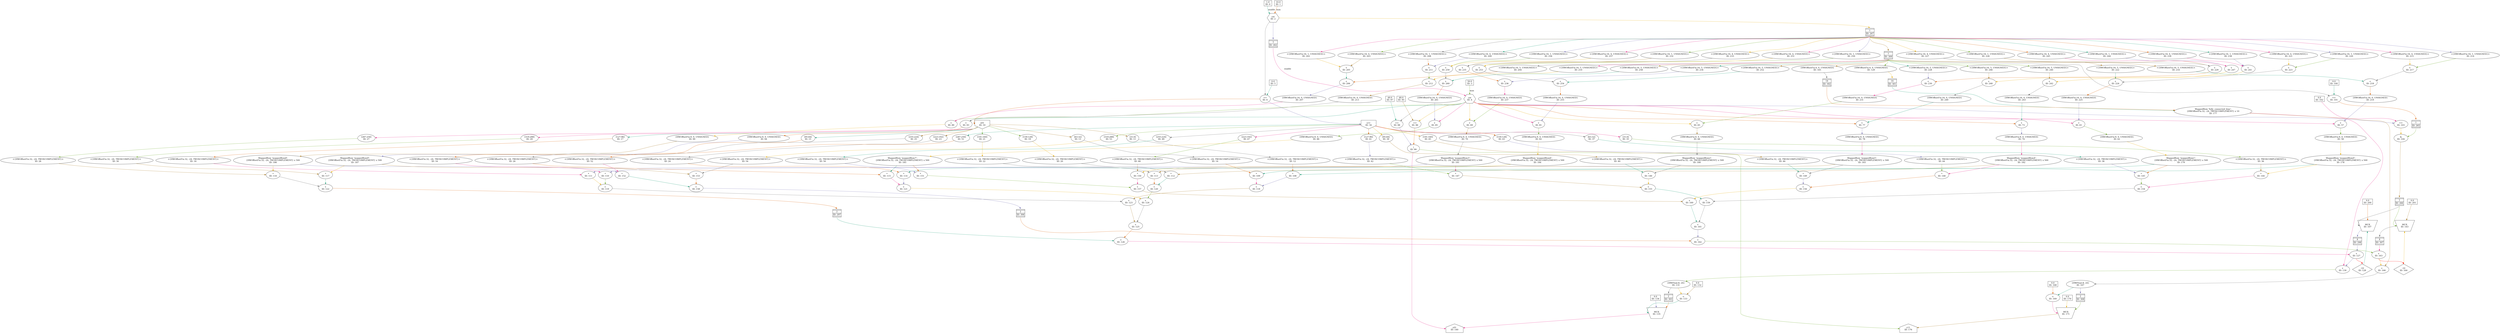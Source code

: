 digraph fully_connected11_coalesced{
	NodeConstantDouble0 [shape=box, label="1.0\nID: 0"];
	NodeConstantDouble1 [shape=box, label="10.0\nID: 1"];
	NodeCounterV12 [shape=hexagon, label="cnt\nID: 2"];
	NodeFIFO262 [shape=plaintext, label=<<TABLE BORDER="0" CELLSPACING="0" CELLBORDER="1"> <TR><TD></TD></TR><TR><TD>3</TD></TR><TR><TD>ID: 262</TD></TR> <TR><TD></TD></TR> </TABLE>>];
	NodeConstantDouble3 [shape=box, label="50.0\nID: 3"];
	NodeCounterV14 [shape=hexagon, label="cnt\nID: 4"];
	NodeConstantDouble95 [shape=box, label="48.0\nID: 95"];
	NodeEq96 [label="==\nID: 96"];
	NodeConstantDouble97 [shape=box, label="49.0\nID: 97"];
	NodeEq98 [label="==\nID: 98"];
	NodeOr99 [label="|\nID: 99"];
	NodeFIFO267 [shape=plaintext, label=<<TABLE BORDER="0" CELLSPACING="0" CELLBORDER="1"> <TR><TD></TD></TR><TR><TD>1</TD></TR><TR><TD>ID: 267</TD></TR> <TR><TD></TD></TR> </TABLE>>];
	NodeFIFO309 [shape=plaintext, label=<<TABLE BORDER="0" CELLSPACING="0" CELLBORDER="1"> <TR><TD></TD></TR><TR><TD>1</TD></TR><TR><TD>ID: 309</TD></TR> <TR><TD></TD></TR> </TABLE>>];
	NodeConstantDouble100 [shape=box, label="0.0\nID: 100"];
	NodeEq101 [label="==\nID: 101"];
	NodeFIFO265 [shape=plaintext, label=<<TABLE BORDER="0" CELLSPACING="0" CELLBORDER="1"> <TR><TD></TD></TR><TR><TD>1</TD></TR><TR><TD>ID: 265</TD></TR> <TR><TD></TD></TR> </TABLE>>];
	NodeConstantDouble102 [shape=box, label="0.0\nID: 102"];
	NodeEq103 [label="==\nID: 103"];
	NodeAnd104 [label="&\nID: 104"];
	NodeFIFO266 [shape=plaintext, label=<<TABLE BORDER="0" CELLSPACING="0" CELLBORDER="1"> <TR><TD></TD></TR><TR><TD>3</TD></TR><TR><TD>ID: 266</TD></TR> <TR><TD></TD></TR> </TABLE>>];
	NodeStreamOffset128 [shape=diamond, label="-10\nID: 128"];
	NodeConstantRawBits200 [shape=box, label="0.0\nID: 200"];
	NodeMux107 [shape=invtrapezium, label="MUX\nID: 107", height=0.5];
	NodeFIFO298 [shape=plaintext, label=<<TABLE BORDER="0" CELLSPACING="0" CELLBORDER="1"> <TR><TD></TD></TR><TR><TD>8</TD></TR><TR><TD>ID: 298</TD></TR> <TR><TD></TD></TR> </TABLE>>];
	NodeReinterpret202 [label="<{HWOffsetFix:16, 1, UNSIGNED}>\nID: 202"];
	NodeReinterpret203 [label="<{HWOffsetFix:16, 4, UNSIGNED}>\nID: 203"];
	NodeAdd205 [label="+\nID: 205"];
	NodeReinterpret204 [label="<{HWOffsetFix:16, 5, UNSIGNED}>\nID: 204"];
	NodeAdd206 [label="+\nID: 206"];
	NodeCast207 [label="{HWOffsetFix:16, 0, UNSIGNED}\nID: 207"];
	NodeAdd89 [label="+\nID: 89"];
	NodeCast90 [label="{HWOffsetFix:9, 0, UNSIGNED}\nID: 90"];
	NodeMappedRom186 [label="MappedRom 'mappedRom8':\n{HWOffsetFix:32, -24, TWOSCOMPLEMENT} x 500\nID: 186"];
	NodeConstantDouble5 [shape=box, label="0.0\nID: 5"];
	NodeEq6 [label="==\nID: 6"];
	NodeInput10 [shape=invhouse, label="x01\nID: 10"];
	NodeSlice27 [label="[287:256]\nID: 27"];
	NodeReinterpret28 [label="<{HWOffsetFix:32, -24, TWOSCOMPLEMENT}>\nID: 28"];
	NodeMul116 [label="*\nID: 116"];
	NodeReinterpret208 [label="<{HWOffsetFix:16, 1, UNSIGNED}>\nID: 208"];
	NodeReinterpret209 [label="<{HWOffsetFix:16, 4, UNSIGNED}>\nID: 209"];
	NodeAdd211 [label="+\nID: 211"];
	NodeReinterpret210 [label="<{HWOffsetFix:16, 5, UNSIGNED}>\nID: 210"];
	NodeAdd212 [label="+\nID: 212"];
	NodeCast213 [label="{HWOffsetFix:16, 0, UNSIGNED}\nID: 213"];
	NodeAdd93 [label="+\nID: 93"];
	NodeCast94 [label="{HWOffsetFix:9, 0, UNSIGNED}\nID: 94"];
	NodeMappedRom187 [label="MappedRom 'mappedRom9':\n{HWOffsetFix:32, -24, TWOSCOMPLEMENT} x 500\nID: 187"];
	NodeSlice29 [label="[319:288]\nID: 29"];
	NodeReinterpret30 [label="<{HWOffsetFix:32, -24, TWOSCOMPLEMENT}>\nID: 30"];
	NodeMul117 [label="*\nID: 117"];
	NodeAdd122 [label="+\nID: 122"];
	NodeFIFO297 [shape=plaintext, label=<<TABLE BORDER="0" CELLSPACING="0" CELLBORDER="1"> <TR><TD></TD></TR><TR><TD>2</TD></TR><TR><TD>ID: 297</TD></TR> <TR><TD></TD></TR> </TABLE>>];
	NodeReinterpret214 [label="<{HWOffsetFix:16, 1, UNSIGNED}>\nID: 214"];
	NodeReinterpret215 [label="<{HWOffsetFix:16, 4, UNSIGNED}>\nID: 215"];
	NodeAdd217 [label="+\nID: 217"];
	NodeReinterpret216 [label="<{HWOffsetFix:16, 5, UNSIGNED}>\nID: 216"];
	NodeAdd218 [label="+\nID: 218"];
	NodeCast219 [label="{HWOffsetFix:16, 0, UNSIGNED}\nID: 219"];
	NodeAdd57 [label="+\nID: 57"];
	NodeCast58 [label="{HWOffsetFix:9, 0, UNSIGNED}\nID: 58"];
	NodeMappedRom178 [label="MappedRom 'mappedRom0':\n{HWOffsetFix:32, -24, TWOSCOMPLEMENT} x 500\nID: 178"];
	NodeSlice11 [label="[31:0]\nID: 11"];
	NodeReinterpret12 [label="<{HWOffsetFix:32, -24, TWOSCOMPLEMENT}>\nID: 12"];
	NodeMul108 [label="*\nID: 108"];
	NodeReinterpret220 [label="<{HWOffsetFix:16, 1, UNSIGNED}>\nID: 220"];
	NodeReinterpret221 [label="<{HWOffsetFix:16, 4, UNSIGNED}>\nID: 221"];
	NodeAdd223 [label="+\nID: 223"];
	NodeReinterpret222 [label="<{HWOffsetFix:16, 5, UNSIGNED}>\nID: 222"];
	NodeAdd224 [label="+\nID: 224"];
	NodeCast225 [label="{HWOffsetFix:16, 0, UNSIGNED}\nID: 225"];
	NodeAdd61 [label="+\nID: 61"];
	NodeCast62 [label="{HWOffsetFix:9, 0, UNSIGNED}\nID: 62"];
	NodeMappedRom179 [label="MappedRom 'mappedRom1':\n{HWOffsetFix:32, -24, TWOSCOMPLEMENT} x 500\nID: 179"];
	NodeSlice13 [label="[63:32]\nID: 13"];
	NodeReinterpret14 [label="<{HWOffsetFix:32, -24, TWOSCOMPLEMENT}>\nID: 14"];
	NodeMul109 [label="*\nID: 109"];
	NodeAdd118 [label="+\nID: 118"];
	NodeReinterpret226 [label="<{HWOffsetFix:16, 1, UNSIGNED}>\nID: 226"];
	NodeReinterpret227 [label="<{HWOffsetFix:16, 4, UNSIGNED}>\nID: 227"];
	NodeAdd229 [label="+\nID: 229"];
	NodeReinterpret228 [label="<{HWOffsetFix:16, 5, UNSIGNED}>\nID: 228"];
	NodeAdd230 [label="+\nID: 230"];
	NodeCast231 [label="{HWOffsetFix:16, 0, UNSIGNED}\nID: 231"];
	NodeAdd65 [label="+\nID: 65"];
	NodeCast66 [label="{HWOffsetFix:9, 0, UNSIGNED}\nID: 66"];
	NodeMappedRom180 [label="MappedRom 'mappedRom2':\n{HWOffsetFix:32, -24, TWOSCOMPLEMENT} x 500\nID: 180"];
	NodeSlice15 [label="[95:64]\nID: 15"];
	NodeReinterpret16 [label="<{HWOffsetFix:32, -24, TWOSCOMPLEMENT}>\nID: 16"];
	NodeMul110 [label="*\nID: 110"];
	NodeReinterpret232 [label="<{HWOffsetFix:16, 1, UNSIGNED}>\nID: 232"];
	NodeReinterpret233 [label="<{HWOffsetFix:16, 4, UNSIGNED}>\nID: 233"];
	NodeAdd235 [label="+\nID: 235"];
	NodeReinterpret234 [label="<{HWOffsetFix:16, 5, UNSIGNED}>\nID: 234"];
	NodeAdd236 [label="+\nID: 236"];
	NodeCast237 [label="{HWOffsetFix:16, 0, UNSIGNED}\nID: 237"];
	NodeAdd69 [label="+\nID: 69"];
	NodeCast70 [label="{HWOffsetFix:9, 0, UNSIGNED}\nID: 70"];
	NodeMappedRom181 [label="MappedRom 'mappedRom3':\n{HWOffsetFix:32, -24, TWOSCOMPLEMENT} x 500\nID: 181"];
	NodeSlice17 [label="[127:96]\nID: 17"];
	NodeReinterpret18 [label="<{HWOffsetFix:32, -24, TWOSCOMPLEMENT}>\nID: 18"];
	NodeMul111 [label="*\nID: 111"];
	NodeAdd119 [label="+\nID: 119"];
	NodeAdd123 [label="+\nID: 123"];
	NodeReinterpret238 [label="<{HWOffsetFix:16, 1, UNSIGNED}>\nID: 238"];
	NodeReinterpret239 [label="<{HWOffsetFix:16, 4, UNSIGNED}>\nID: 239"];
	NodeAdd241 [label="+\nID: 241"];
	NodeReinterpret240 [label="<{HWOffsetFix:16, 5, UNSIGNED}>\nID: 240"];
	NodeAdd242 [label="+\nID: 242"];
	NodeCast243 [label="{HWOffsetFix:16, 0, UNSIGNED}\nID: 243"];
	NodeAdd73 [label="+\nID: 73"];
	NodeCast74 [label="{HWOffsetFix:9, 0, UNSIGNED}\nID: 74"];
	NodeMappedRom182 [label="MappedRom 'mappedRom4':\n{HWOffsetFix:32, -24, TWOSCOMPLEMENT} x 500\nID: 182"];
	NodeSlice19 [label="[159:128]\nID: 19"];
	NodeReinterpret20 [label="<{HWOffsetFix:32, -24, TWOSCOMPLEMENT}>\nID: 20"];
	NodeMul112 [label="*\nID: 112"];
	NodeReinterpret244 [label="<{HWOffsetFix:16, 1, UNSIGNED}>\nID: 244"];
	NodeReinterpret245 [label="<{HWOffsetFix:16, 4, UNSIGNED}>\nID: 245"];
	NodeAdd247 [label="+\nID: 247"];
	NodeReinterpret246 [label="<{HWOffsetFix:16, 5, UNSIGNED}>\nID: 246"];
	NodeAdd248 [label="+\nID: 248"];
	NodeCast249 [label="{HWOffsetFix:16, 0, UNSIGNED}\nID: 249"];
	NodeAdd77 [label="+\nID: 77"];
	NodeCast78 [label="{HWOffsetFix:9, 0, UNSIGNED}\nID: 78"];
	NodeMappedRom183 [label="MappedRom 'mappedRom5':\n{HWOffsetFix:32, -24, TWOSCOMPLEMENT} x 500\nID: 183"];
	NodeSlice21 [label="[191:160]\nID: 21"];
	NodeReinterpret22 [label="<{HWOffsetFix:32, -24, TWOSCOMPLEMENT}>\nID: 22"];
	NodeMul113 [label="*\nID: 113"];
	NodeAdd120 [label="+\nID: 120"];
	NodeReinterpret250 [label="<{HWOffsetFix:16, 1, UNSIGNED}>\nID: 250"];
	NodeReinterpret251 [label="<{HWOffsetFix:16, 4, UNSIGNED}>\nID: 251"];
	NodeAdd253 [label="+\nID: 253"];
	NodeReinterpret252 [label="<{HWOffsetFix:16, 5, UNSIGNED}>\nID: 252"];
	NodeAdd254 [label="+\nID: 254"];
	NodeCast255 [label="{HWOffsetFix:16, 0, UNSIGNED}\nID: 255"];
	NodeAdd81 [label="+\nID: 81"];
	NodeCast82 [label="{HWOffsetFix:9, 0, UNSIGNED}\nID: 82"];
	NodeMappedRom184 [label="MappedRom 'mappedRom6':\n{HWOffsetFix:32, -24, TWOSCOMPLEMENT} x 500\nID: 184"];
	NodeSlice23 [label="[223:192]\nID: 23"];
	NodeReinterpret24 [label="<{HWOffsetFix:32, -24, TWOSCOMPLEMENT}>\nID: 24"];
	NodeMul114 [label="*\nID: 114"];
	NodeReinterpret256 [label="<{HWOffsetFix:16, 1, UNSIGNED}>\nID: 256"];
	NodeReinterpret257 [label="<{HWOffsetFix:16, 4, UNSIGNED}>\nID: 257"];
	NodeAdd259 [label="+\nID: 259"];
	NodeReinterpret258 [label="<{HWOffsetFix:16, 5, UNSIGNED}>\nID: 258"];
	NodeAdd260 [label="+\nID: 260"];
	NodeCast261 [label="{HWOffsetFix:16, 0, UNSIGNED}\nID: 261"];
	NodeAdd85 [label="+\nID: 85"];
	NodeCast86 [label="{HWOffsetFix:9, 0, UNSIGNED}\nID: 86"];
	NodeMappedRom185 [label="MappedRom 'mappedRom7':\n{HWOffsetFix:32, -24, TWOSCOMPLEMENT} x 500\nID: 185"];
	NodeSlice25 [label="[255:224]\nID: 25"];
	NodeReinterpret26 [label="<{HWOffsetFix:32, -24, TWOSCOMPLEMENT}>\nID: 26"];
	NodeMul115 [label="*\nID: 115"];
	NodeAdd121 [label="+\nID: 121"];
	NodeAdd124 [label="+\nID: 124"];
	NodeAdd125 [label="+\nID: 125"];
	NodeAdd126 [label="+\nID: 126"];
	NodeAdd127 [label="+\nID: 127"];
	NodeCast129 [label="{HWOffsetFix:4, 0, UNSIGNED}\nID: 129"];
	NodeFIFO301 [shape=plaintext, label=<<TABLE BORDER="0" CELLSPACING="0" CELLBORDER="1"> <TR><TD></TD></TR><TR><TD>14</TD></TR><TR><TD>ID: 301</TD></TR> <TR><TD></TD></TR> </TABLE>>];
	NodeCast165 [label="{HWOffsetFix:4, 0, UNSIGNED}\nID: 165"];
	NodeFIFO302 [shape=plaintext, label=<<TABLE BORDER="0" CELLSPACING="0" CELLBORDER="1"> <TR><TD></TD></TR><TR><TD>14</TD></TR><TR><TD>ID: 302</TD></TR> <TR><TD></TD></TR> </TABLE>>];
	NodeMappedRom177 [label="MappedRom 'fully_connected_bias':\n{HWOffsetFix:32, -24, TWOSCOMPLEMENT} x 10\nID: 177"];
	NodeAdd130 [label="+\nID: 130"];
	NodeCast131 [label="{HWFloat:8, 24}\nID: 131"];
	NodeConstantDouble132 [shape=box, label="0.0\nID: 132"];
	NodeLt133 [label="<\nID: 133"];
	NodeFIFO303 [shape=plaintext, label=<<TABLE BORDER="0" CELLSPACING="0" CELLBORDER="1"> <TR><TD></TD></TR><TR><TD>2</TD></TR><TR><TD>ID: 303</TD></TR> <TR><TD></TD></TR> </TABLE>>];
	NodeConstantDouble134 [shape=box, label="0.0\nID: 134"];
	NodeMux135 [shape=invtrapezium, label="MUX\nID: 135", height=0.5];
	NodeOutput140 [shape=house, label="y01\nID: 140"];
	NodeStreamOffset164 [shape=diamond, label="-10\nID: 164"];
	NodeConstantRawBits201 [shape=box, label="0.0\nID: 201"];
	NodeMux143 [shape=invtrapezium, label="MUX\nID: 143", height=0.5];
	NodeFIFO307 [shape=plaintext, label=<<TABLE BORDER="0" CELLSPACING="0" CELLBORDER="1"> <TR><TD></TD></TR><TR><TD>8</TD></TR><TR><TD>ID: 307</TD></TR> <TR><TD></TD></TR> </TABLE>>];
	NodeInput34 [shape=invhouse, label="x11\nID: 34"];
	NodeSlice51 [label="[287:256]\nID: 51"];
	NodeReinterpret52 [label="<{HWOffsetFix:32, -24, TWOSCOMPLEMENT}>\nID: 52"];
	NodeMul152 [label="*\nID: 152"];
	NodeSlice53 [label="[319:288]\nID: 53"];
	NodeReinterpret54 [label="<{HWOffsetFix:32, -24, TWOSCOMPLEMENT}>\nID: 54"];
	NodeMul153 [label="*\nID: 153"];
	NodeAdd158 [label="+\nID: 158"];
	NodeFIFO306 [shape=plaintext, label=<<TABLE BORDER="0" CELLSPACING="0" CELLBORDER="1"> <TR><TD></TD></TR><TR><TD>2</TD></TR><TR><TD>ID: 306</TD></TR> <TR><TD></TD></TR> </TABLE>>];
	NodeSlice35 [label="[31:0]\nID: 35"];
	NodeReinterpret36 [label="<{HWOffsetFix:32, -24, TWOSCOMPLEMENT}>\nID: 36"];
	NodeMul144 [label="*\nID: 144"];
	NodeSlice37 [label="[63:32]\nID: 37"];
	NodeReinterpret38 [label="<{HWOffsetFix:32, -24, TWOSCOMPLEMENT}>\nID: 38"];
	NodeMul145 [label="*\nID: 145"];
	NodeAdd154 [label="+\nID: 154"];
	NodeSlice39 [label="[95:64]\nID: 39"];
	NodeReinterpret40 [label="<{HWOffsetFix:32, -24, TWOSCOMPLEMENT}>\nID: 40"];
	NodeMul146 [label="*\nID: 146"];
	NodeSlice41 [label="[127:96]\nID: 41"];
	NodeReinterpret42 [label="<{HWOffsetFix:32, -24, TWOSCOMPLEMENT}>\nID: 42"];
	NodeMul147 [label="*\nID: 147"];
	NodeAdd155 [label="+\nID: 155"];
	NodeAdd159 [label="+\nID: 159"];
	NodeSlice43 [label="[159:128]\nID: 43"];
	NodeReinterpret44 [label="<{HWOffsetFix:32, -24, TWOSCOMPLEMENT}>\nID: 44"];
	NodeMul148 [label="*\nID: 148"];
	NodeSlice45 [label="[191:160]\nID: 45"];
	NodeReinterpret46 [label="<{HWOffsetFix:32, -24, TWOSCOMPLEMENT}>\nID: 46"];
	NodeMul149 [label="*\nID: 149"];
	NodeAdd156 [label="+\nID: 156"];
	NodeSlice47 [label="[223:192]\nID: 47"];
	NodeReinterpret48 [label="<{HWOffsetFix:32, -24, TWOSCOMPLEMENT}>\nID: 48"];
	NodeMul150 [label="*\nID: 150"];
	NodeSlice49 [label="[255:224]\nID: 49"];
	NodeReinterpret50 [label="<{HWOffsetFix:32, -24, TWOSCOMPLEMENT}>\nID: 50"];
	NodeMul151 [label="*\nID: 151"];
	NodeAdd157 [label="+\nID: 157"];
	NodeAdd160 [label="+\nID: 160"];
	NodeAdd161 [label="+\nID: 161"];
	NodeAdd162 [label="+\nID: 162"];
	NodeAdd163 [label="+\nID: 163"];
	NodeAdd166 [label="+\nID: 166"];
	NodeCast167 [label="{HWFloat:8, 24}\nID: 167"];
	NodeConstantDouble168 [shape=box, label="0.0\nID: 168"];
	NodeLt169 [label="<\nID: 169"];
	NodeFIFO308 [shape=plaintext, label=<<TABLE BORDER="0" CELLSPACING="0" CELLBORDER="1"> <TR><TD></TD></TR><TR><TD>2</TD></TR><TR><TD>ID: 308</TD></TR> <TR><TD></TD></TR> </TABLE>>];
	NodeConstantDouble170 [shape=box, label="0.0\nID: 170"];
	NodeMux171 [shape=invtrapezium, label="MUX\nID: 171", height=0.5];
	NodeOutput176 [shape=house, label="y11\nID: 176"];
	NodeConstantDouble0 -> NodeCounterV12[label="enable" color="/dark28/1" photon_data="EDGE,SrcNode:0,SrcNodePort:value"];
	NodeConstantDouble1 -> NodeCounterV12[label="max" color="/dark28/2" photon_data="EDGE,SrcNode:1,SrcNodePort:value"];
	NodeCounterV12 -> NodeFIFO262[headport="n" color="/dark28/3" photon_data="EDGE,SrcNode:2,SrcNodePort:wrap"];
	NodeFIFO262 -> NodeCounterV14[label="enable" tailport="s" color="/dark28/4" photon_data="EDGE,SrcNode:262,SrcNodePort:output"];
	NodeConstantDouble3 -> NodeCounterV14[label="max" color="/dark28/5" photon_data="EDGE,SrcNode:3,SrcNodePort:value"];
	NodeCounterV14 -> NodeEq96[color="/dark28/6" photon_data="EDGE,SrcNode:4,SrcNodePort:count"];
	NodeConstantDouble95 -> NodeEq96[color="/dark28/7" photon_data="EDGE,SrcNode:95,SrcNodePort:value"];
	NodeCounterV14 -> NodeEq98[color="/dark28/8" photon_data="EDGE,SrcNode:4,SrcNodePort:count"];
	NodeConstantDouble97 -> NodeEq98[color="/dark28/1" photon_data="EDGE,SrcNode:97,SrcNodePort:value"];
	NodeEq96 -> NodeOr99[color="/dark28/2" photon_data="EDGE,SrcNode:96,SrcNodePort:result"];
	NodeEq98 -> NodeOr99[color="/dark28/3" photon_data="EDGE,SrcNode:98,SrcNodePort:result"];
	NodeOr99 -> NodeOutput140[headport="w" color="/dark28/4" ];
	NodeOr99 -> NodeOutput176[headport="w" color="/dark28/5" ];
	NodeCounterV12 -> NodeFIFO267[headport="n" color="/dark28/6" photon_data="EDGE,SrcNode:2,SrcNodePort:count"];
	NodeFIFO267 -> NodeFIFO309[tailport="s" headport="n" color="/dark28/7" photon_data="EDGE,SrcNode:267,SrcNodePort:output"];
	NodeFIFO309 -> NodeEq101[tailport="s" color="/dark28/8" photon_data="EDGE,SrcNode:309,SrcNodePort:output"];
	NodeConstantDouble100 -> NodeEq101[color="/dark28/1" photon_data="EDGE,SrcNode:100,SrcNodePort:value"];
	NodeEq101 -> NodeFIFO265[headport="n" color="/dark28/2" photon_data="EDGE,SrcNode:101,SrcNodePort:result"];
	NodeCounterV14 -> NodeEq103[color="/dark28/3" photon_data="EDGE,SrcNode:4,SrcNodePort:count"];
	NodeConstantDouble102 -> NodeEq103[color="/dark28/4" photon_data="EDGE,SrcNode:102,SrcNodePort:value"];
	NodeFIFO265 -> NodeAnd104[tailport="s" color="/dark28/5" photon_data="EDGE,SrcNode:265,SrcNodePort:output"];
	NodeEq103 -> NodeAnd104[color="/dark28/6" photon_data="EDGE,SrcNode:103,SrcNodePort:result"];
	NodeAnd104 -> NodeFIFO266[headport="n" color="/dark28/7" photon_data="EDGE,SrcNode:104,SrcNodePort:result"];
	NodeAdd127 -> NodeStreamOffset128[headport="n", tailport="s", color=red photon_data="EDGE,SrcNode:127,SrcNodePort:result"];
	NodeFIFO266 -> NodeMux107[tailport="s" headport="w" color="/dark28/8" photon_data="EDGE,SrcNode:266,SrcNodePort:output"];
	NodeStreamOffset128 -> NodeMux107[color="/dark28/1" photon_data="EDGE,SrcNode:128,SrcNodePort:output"];
	NodeConstantRawBits200 -> NodeMux107[color="/dark28/2" photon_data="EDGE,SrcNode:200,SrcNodePort:value"];
	NodeMux107 -> NodeFIFO298[headport="n" color="/dark28/3" photon_data="EDGE,SrcNode:107,SrcNodePort:result"];
	NodeFIFO267 -> NodeReinterpret202[tailport="s" color="/dark28/4" photon_data="EDGE,SrcNode:267,SrcNodePort:output"];
	NodeFIFO267 -> NodeReinterpret203[tailport="s" color="/dark28/5" photon_data="EDGE,SrcNode:267,SrcNodePort:output"];
	NodeReinterpret202 -> NodeAdd205[color="/dark28/6" photon_data="EDGE,SrcNode:202,SrcNodePort:output"];
	NodeReinterpret203 -> NodeAdd205[color="/dark28/7" photon_data="EDGE,SrcNode:203,SrcNodePort:output"];
	NodeFIFO309 -> NodeReinterpret204[tailport="s" color="/dark28/8" photon_data="EDGE,SrcNode:309,SrcNodePort:output"];
	NodeAdd205 -> NodeAdd206[color="/dark28/1" photon_data="EDGE,SrcNode:205,SrcNodePort:result"];
	NodeReinterpret204 -> NodeAdd206[color="/dark28/2" photon_data="EDGE,SrcNode:204,SrcNodePort:output"];
	NodeAdd206 -> NodeCast207[color="/dark28/3" photon_data="EDGE,SrcNode:206,SrcNodePort:result"];
	NodeCast207 -> NodeAdd89[color="/dark28/4" photon_data="EDGE,SrcNode:207,SrcNodePort:o"];
	NodeCounterV14 -> NodeAdd89[color="/dark28/5" photon_data="EDGE,SrcNode:4,SrcNodePort:count"];
	NodeAdd89 -> NodeCast90[color="/dark28/6" photon_data="EDGE,SrcNode:89,SrcNodePort:result"];
	NodeCast90 -> NodeMappedRom186[color="/dark28/7" photon_data="EDGE,SrcNode:90,SrcNodePort:o"];
	NodeCounterV12 -> NodeEq6[color="/dark28/8" photon_data="EDGE,SrcNode:2,SrcNodePort:count"];
	NodeConstantDouble5 -> NodeEq6[color="/dark28/1" photon_data="EDGE,SrcNode:5,SrcNodePort:value"];
	NodeEq6 -> NodeInput10[headport="w" color="/dark28/2" ];
	NodeEq6 -> NodeInput34[headport="w" color="/dark28/3" ];
	NodeInput10 -> NodeSlice27[color="/dark28/4" photon_data="EDGE,SrcNode:10,SrcNodePort:data"];
	NodeSlice27 -> NodeReinterpret28[color="/dark28/5" photon_data="EDGE,SrcNode:27,SrcNodePort:result"];
	NodeMappedRom186 -> NodeMul116[color="/dark28/6" photon_data="EDGE,SrcNode:186,SrcNodePort:dataa"];
	NodeReinterpret28 -> NodeMul116[color="/dark28/7" photon_data="EDGE,SrcNode:28,SrcNodePort:output"];
	NodeFIFO267 -> NodeReinterpret208[tailport="s" color="/dark28/8" photon_data="EDGE,SrcNode:267,SrcNodePort:output"];
	NodeFIFO267 -> NodeReinterpret209[tailport="s" color="/dark28/1" photon_data="EDGE,SrcNode:267,SrcNodePort:output"];
	NodeReinterpret208 -> NodeAdd211[color="/dark28/2" photon_data="EDGE,SrcNode:208,SrcNodePort:output"];
	NodeReinterpret209 -> NodeAdd211[color="/dark28/3" photon_data="EDGE,SrcNode:209,SrcNodePort:output"];
	NodeFIFO309 -> NodeReinterpret210[tailport="s" color="/dark28/4" photon_data="EDGE,SrcNode:309,SrcNodePort:output"];
	NodeAdd211 -> NodeAdd212[color="/dark28/5" photon_data="EDGE,SrcNode:211,SrcNodePort:result"];
	NodeReinterpret210 -> NodeAdd212[color="/dark28/6" photon_data="EDGE,SrcNode:210,SrcNodePort:output"];
	NodeAdd212 -> NodeCast213[color="/dark28/7" photon_data="EDGE,SrcNode:212,SrcNodePort:result"];
	NodeCast213 -> NodeAdd93[color="/dark28/8" photon_data="EDGE,SrcNode:213,SrcNodePort:o"];
	NodeCounterV14 -> NodeAdd93[color="/dark28/1" photon_data="EDGE,SrcNode:4,SrcNodePort:count"];
	NodeAdd93 -> NodeCast94[color="/dark28/2" photon_data="EDGE,SrcNode:93,SrcNodePort:result"];
	NodeCast94 -> NodeMappedRom187[color="/dark28/3" photon_data="EDGE,SrcNode:94,SrcNodePort:o"];
	NodeInput10 -> NodeSlice29[color="/dark28/4" photon_data="EDGE,SrcNode:10,SrcNodePort:data"];
	NodeSlice29 -> NodeReinterpret30[color="/dark28/5" photon_data="EDGE,SrcNode:29,SrcNodePort:result"];
	NodeMappedRom187 -> NodeMul117[color="/dark28/6" photon_data="EDGE,SrcNode:187,SrcNodePort:dataa"];
	NodeReinterpret30 -> NodeMul117[color="/dark28/7" photon_data="EDGE,SrcNode:30,SrcNodePort:output"];
	NodeMul116 -> NodeAdd122[color="/dark28/8" photon_data="EDGE,SrcNode:116,SrcNodePort:result"];
	NodeMul117 -> NodeAdd122[color="/dark28/1" photon_data="EDGE,SrcNode:117,SrcNodePort:result"];
	NodeAdd122 -> NodeFIFO297[headport="n" color="/dark28/2" photon_data="EDGE,SrcNode:122,SrcNodePort:result"];
	NodeFIFO267 -> NodeReinterpret214[tailport="s" color="/dark28/3" photon_data="EDGE,SrcNode:267,SrcNodePort:output"];
	NodeFIFO267 -> NodeReinterpret215[tailport="s" color="/dark28/4" photon_data="EDGE,SrcNode:267,SrcNodePort:output"];
	NodeReinterpret214 -> NodeAdd217[color="/dark28/5" photon_data="EDGE,SrcNode:214,SrcNodePort:output"];
	NodeReinterpret215 -> NodeAdd217[color="/dark28/6" photon_data="EDGE,SrcNode:215,SrcNodePort:output"];
	NodeFIFO309 -> NodeReinterpret216[tailport="s" color="/dark28/7" photon_data="EDGE,SrcNode:309,SrcNodePort:output"];
	NodeAdd217 -> NodeAdd218[color="/dark28/8" photon_data="EDGE,SrcNode:217,SrcNodePort:result"];
	NodeReinterpret216 -> NodeAdd218[color="/dark28/1" photon_data="EDGE,SrcNode:216,SrcNodePort:output"];
	NodeAdd218 -> NodeCast219[color="/dark28/2" photon_data="EDGE,SrcNode:218,SrcNodePort:result"];
	NodeCast219 -> NodeAdd57[color="/dark28/3" photon_data="EDGE,SrcNode:219,SrcNodePort:o"];
	NodeCounterV14 -> NodeAdd57[color="/dark28/4" photon_data="EDGE,SrcNode:4,SrcNodePort:count"];
	NodeAdd57 -> NodeCast58[color="/dark28/5" photon_data="EDGE,SrcNode:57,SrcNodePort:result"];
	NodeCast58 -> NodeMappedRom178[color="/dark28/6" photon_data="EDGE,SrcNode:58,SrcNodePort:o"];
	NodeInput10 -> NodeSlice11[color="/dark28/7" photon_data="EDGE,SrcNode:10,SrcNodePort:data"];
	NodeSlice11 -> NodeReinterpret12[color="/dark28/8" photon_data="EDGE,SrcNode:11,SrcNodePort:result"];
	NodeMappedRom178 -> NodeMul108[color="/dark28/1" photon_data="EDGE,SrcNode:178,SrcNodePort:dataa"];
	NodeReinterpret12 -> NodeMul108[color="/dark28/2" photon_data="EDGE,SrcNode:12,SrcNodePort:output"];
	NodeFIFO267 -> NodeReinterpret220[tailport="s" color="/dark28/3" photon_data="EDGE,SrcNode:267,SrcNodePort:output"];
	NodeFIFO267 -> NodeReinterpret221[tailport="s" color="/dark28/4" photon_data="EDGE,SrcNode:267,SrcNodePort:output"];
	NodeReinterpret220 -> NodeAdd223[color="/dark28/5" photon_data="EDGE,SrcNode:220,SrcNodePort:output"];
	NodeReinterpret221 -> NodeAdd223[color="/dark28/6" photon_data="EDGE,SrcNode:221,SrcNodePort:output"];
	NodeFIFO309 -> NodeReinterpret222[tailport="s" color="/dark28/7" photon_data="EDGE,SrcNode:309,SrcNodePort:output"];
	NodeAdd223 -> NodeAdd224[color="/dark28/8" photon_data="EDGE,SrcNode:223,SrcNodePort:result"];
	NodeReinterpret222 -> NodeAdd224[color="/dark28/1" photon_data="EDGE,SrcNode:222,SrcNodePort:output"];
	NodeAdd224 -> NodeCast225[color="/dark28/2" photon_data="EDGE,SrcNode:224,SrcNodePort:result"];
	NodeCast225 -> NodeAdd61[color="/dark28/3" photon_data="EDGE,SrcNode:225,SrcNodePort:o"];
	NodeCounterV14 -> NodeAdd61[color="/dark28/4" photon_data="EDGE,SrcNode:4,SrcNodePort:count"];
	NodeAdd61 -> NodeCast62[color="/dark28/5" photon_data="EDGE,SrcNode:61,SrcNodePort:result"];
	NodeCast62 -> NodeMappedRom179[color="/dark28/6" photon_data="EDGE,SrcNode:62,SrcNodePort:o"];
	NodeInput10 -> NodeSlice13[color="/dark28/7" photon_data="EDGE,SrcNode:10,SrcNodePort:data"];
	NodeSlice13 -> NodeReinterpret14[color="/dark28/8" photon_data="EDGE,SrcNode:13,SrcNodePort:result"];
	NodeMappedRom179 -> NodeMul109[color="/dark28/1" photon_data="EDGE,SrcNode:179,SrcNodePort:dataa"];
	NodeReinterpret14 -> NodeMul109[color="/dark28/2" photon_data="EDGE,SrcNode:14,SrcNodePort:output"];
	NodeMul108 -> NodeAdd118[color="/dark28/3" photon_data="EDGE,SrcNode:108,SrcNodePort:result"];
	NodeMul109 -> NodeAdd118[color="/dark28/4" photon_data="EDGE,SrcNode:109,SrcNodePort:result"];
	NodeFIFO267 -> NodeReinterpret226[tailport="s" color="/dark28/5" photon_data="EDGE,SrcNode:267,SrcNodePort:output"];
	NodeFIFO267 -> NodeReinterpret227[tailport="s" color="/dark28/6" photon_data="EDGE,SrcNode:267,SrcNodePort:output"];
	NodeReinterpret226 -> NodeAdd229[color="/dark28/7" photon_data="EDGE,SrcNode:226,SrcNodePort:output"];
	NodeReinterpret227 -> NodeAdd229[color="/dark28/8" photon_data="EDGE,SrcNode:227,SrcNodePort:output"];
	NodeFIFO309 -> NodeReinterpret228[tailport="s" color="/dark28/1" photon_data="EDGE,SrcNode:309,SrcNodePort:output"];
	NodeAdd229 -> NodeAdd230[color="/dark28/2" photon_data="EDGE,SrcNode:229,SrcNodePort:result"];
	NodeReinterpret228 -> NodeAdd230[color="/dark28/3" photon_data="EDGE,SrcNode:228,SrcNodePort:output"];
	NodeAdd230 -> NodeCast231[color="/dark28/4" photon_data="EDGE,SrcNode:230,SrcNodePort:result"];
	NodeCast231 -> NodeAdd65[color="/dark28/5" photon_data="EDGE,SrcNode:231,SrcNodePort:o"];
	NodeCounterV14 -> NodeAdd65[color="/dark28/6" photon_data="EDGE,SrcNode:4,SrcNodePort:count"];
	NodeAdd65 -> NodeCast66[color="/dark28/7" photon_data="EDGE,SrcNode:65,SrcNodePort:result"];
	NodeCast66 -> NodeMappedRom180[color="/dark28/8" photon_data="EDGE,SrcNode:66,SrcNodePort:o"];
	NodeInput10 -> NodeSlice15[color="/dark28/1" photon_data="EDGE,SrcNode:10,SrcNodePort:data"];
	NodeSlice15 -> NodeReinterpret16[color="/dark28/2" photon_data="EDGE,SrcNode:15,SrcNodePort:result"];
	NodeMappedRom180 -> NodeMul110[color="/dark28/3" photon_data="EDGE,SrcNode:180,SrcNodePort:dataa"];
	NodeReinterpret16 -> NodeMul110[color="/dark28/4" photon_data="EDGE,SrcNode:16,SrcNodePort:output"];
	NodeFIFO267 -> NodeReinterpret232[tailport="s" color="/dark28/5" photon_data="EDGE,SrcNode:267,SrcNodePort:output"];
	NodeFIFO267 -> NodeReinterpret233[tailport="s" color="/dark28/6" photon_data="EDGE,SrcNode:267,SrcNodePort:output"];
	NodeReinterpret232 -> NodeAdd235[color="/dark28/7" photon_data="EDGE,SrcNode:232,SrcNodePort:output"];
	NodeReinterpret233 -> NodeAdd235[color="/dark28/8" photon_data="EDGE,SrcNode:233,SrcNodePort:output"];
	NodeFIFO309 -> NodeReinterpret234[tailport="s" color="/dark28/1" photon_data="EDGE,SrcNode:309,SrcNodePort:output"];
	NodeAdd235 -> NodeAdd236[color="/dark28/2" photon_data="EDGE,SrcNode:235,SrcNodePort:result"];
	NodeReinterpret234 -> NodeAdd236[color="/dark28/3" photon_data="EDGE,SrcNode:234,SrcNodePort:output"];
	NodeAdd236 -> NodeCast237[color="/dark28/4" photon_data="EDGE,SrcNode:236,SrcNodePort:result"];
	NodeCast237 -> NodeAdd69[color="/dark28/5" photon_data="EDGE,SrcNode:237,SrcNodePort:o"];
	NodeCounterV14 -> NodeAdd69[color="/dark28/6" photon_data="EDGE,SrcNode:4,SrcNodePort:count"];
	NodeAdd69 -> NodeCast70[color="/dark28/7" photon_data="EDGE,SrcNode:69,SrcNodePort:result"];
	NodeCast70 -> NodeMappedRom181[color="/dark28/8" photon_data="EDGE,SrcNode:70,SrcNodePort:o"];
	NodeInput10 -> NodeSlice17[color="/dark28/1" photon_data="EDGE,SrcNode:10,SrcNodePort:data"];
	NodeSlice17 -> NodeReinterpret18[color="/dark28/2" photon_data="EDGE,SrcNode:17,SrcNodePort:result"];
	NodeMappedRom181 -> NodeMul111[color="/dark28/3" photon_data="EDGE,SrcNode:181,SrcNodePort:dataa"];
	NodeReinterpret18 -> NodeMul111[color="/dark28/4" photon_data="EDGE,SrcNode:18,SrcNodePort:output"];
	NodeMul110 -> NodeAdd119[color="/dark28/5" photon_data="EDGE,SrcNode:110,SrcNodePort:result"];
	NodeMul111 -> NodeAdd119[color="/dark28/6" photon_data="EDGE,SrcNode:111,SrcNodePort:result"];
	NodeAdd118 -> NodeAdd123[color="/dark28/7" photon_data="EDGE,SrcNode:118,SrcNodePort:result"];
	NodeAdd119 -> NodeAdd123[color="/dark28/8" photon_data="EDGE,SrcNode:119,SrcNodePort:result"];
	NodeFIFO267 -> NodeReinterpret238[tailport="s" color="/dark28/1" photon_data="EDGE,SrcNode:267,SrcNodePort:output"];
	NodeFIFO267 -> NodeReinterpret239[tailport="s" color="/dark28/2" photon_data="EDGE,SrcNode:267,SrcNodePort:output"];
	NodeReinterpret238 -> NodeAdd241[color="/dark28/3" photon_data="EDGE,SrcNode:238,SrcNodePort:output"];
	NodeReinterpret239 -> NodeAdd241[color="/dark28/4" photon_data="EDGE,SrcNode:239,SrcNodePort:output"];
	NodeFIFO309 -> NodeReinterpret240[tailport="s" color="/dark28/5" photon_data="EDGE,SrcNode:309,SrcNodePort:output"];
	NodeAdd241 -> NodeAdd242[color="/dark28/6" photon_data="EDGE,SrcNode:241,SrcNodePort:result"];
	NodeReinterpret240 -> NodeAdd242[color="/dark28/7" photon_data="EDGE,SrcNode:240,SrcNodePort:output"];
	NodeAdd242 -> NodeCast243[color="/dark28/8" photon_data="EDGE,SrcNode:242,SrcNodePort:result"];
	NodeCast243 -> NodeAdd73[color="/dark28/1" photon_data="EDGE,SrcNode:243,SrcNodePort:o"];
	NodeCounterV14 -> NodeAdd73[color="/dark28/2" photon_data="EDGE,SrcNode:4,SrcNodePort:count"];
	NodeAdd73 -> NodeCast74[color="/dark28/3" photon_data="EDGE,SrcNode:73,SrcNodePort:result"];
	NodeCast74 -> NodeMappedRom182[color="/dark28/4" photon_data="EDGE,SrcNode:74,SrcNodePort:o"];
	NodeInput10 -> NodeSlice19[color="/dark28/5" photon_data="EDGE,SrcNode:10,SrcNodePort:data"];
	NodeSlice19 -> NodeReinterpret20[color="/dark28/6" photon_data="EDGE,SrcNode:19,SrcNodePort:result"];
	NodeMappedRom182 -> NodeMul112[color="/dark28/7" photon_data="EDGE,SrcNode:182,SrcNodePort:dataa"];
	NodeReinterpret20 -> NodeMul112[color="/dark28/8" photon_data="EDGE,SrcNode:20,SrcNodePort:output"];
	NodeFIFO267 -> NodeReinterpret244[tailport="s" color="/dark28/1" photon_data="EDGE,SrcNode:267,SrcNodePort:output"];
	NodeFIFO267 -> NodeReinterpret245[tailport="s" color="/dark28/2" photon_data="EDGE,SrcNode:267,SrcNodePort:output"];
	NodeReinterpret244 -> NodeAdd247[color="/dark28/3" photon_data="EDGE,SrcNode:244,SrcNodePort:output"];
	NodeReinterpret245 -> NodeAdd247[color="/dark28/4" photon_data="EDGE,SrcNode:245,SrcNodePort:output"];
	NodeFIFO309 -> NodeReinterpret246[tailport="s" color="/dark28/5" photon_data="EDGE,SrcNode:309,SrcNodePort:output"];
	NodeAdd247 -> NodeAdd248[color="/dark28/6" photon_data="EDGE,SrcNode:247,SrcNodePort:result"];
	NodeReinterpret246 -> NodeAdd248[color="/dark28/7" photon_data="EDGE,SrcNode:246,SrcNodePort:output"];
	NodeAdd248 -> NodeCast249[color="/dark28/8" photon_data="EDGE,SrcNode:248,SrcNodePort:result"];
	NodeCast249 -> NodeAdd77[color="/dark28/1" photon_data="EDGE,SrcNode:249,SrcNodePort:o"];
	NodeCounterV14 -> NodeAdd77[color="/dark28/2" photon_data="EDGE,SrcNode:4,SrcNodePort:count"];
	NodeAdd77 -> NodeCast78[color="/dark28/3" photon_data="EDGE,SrcNode:77,SrcNodePort:result"];
	NodeCast78 -> NodeMappedRom183[color="/dark28/4" photon_data="EDGE,SrcNode:78,SrcNodePort:o"];
	NodeInput10 -> NodeSlice21[color="/dark28/5" photon_data="EDGE,SrcNode:10,SrcNodePort:data"];
	NodeSlice21 -> NodeReinterpret22[color="/dark28/6" photon_data="EDGE,SrcNode:21,SrcNodePort:result"];
	NodeMappedRom183 -> NodeMul113[color="/dark28/7" photon_data="EDGE,SrcNode:183,SrcNodePort:dataa"];
	NodeReinterpret22 -> NodeMul113[color="/dark28/8" photon_data="EDGE,SrcNode:22,SrcNodePort:output"];
	NodeMul112 -> NodeAdd120[color="/dark28/1" photon_data="EDGE,SrcNode:112,SrcNodePort:result"];
	NodeMul113 -> NodeAdd120[color="/dark28/2" photon_data="EDGE,SrcNode:113,SrcNodePort:result"];
	NodeFIFO267 -> NodeReinterpret250[tailport="s" color="/dark28/3" photon_data="EDGE,SrcNode:267,SrcNodePort:output"];
	NodeFIFO267 -> NodeReinterpret251[tailport="s" color="/dark28/4" photon_data="EDGE,SrcNode:267,SrcNodePort:output"];
	NodeReinterpret250 -> NodeAdd253[color="/dark28/5" photon_data="EDGE,SrcNode:250,SrcNodePort:output"];
	NodeReinterpret251 -> NodeAdd253[color="/dark28/6" photon_data="EDGE,SrcNode:251,SrcNodePort:output"];
	NodeFIFO309 -> NodeReinterpret252[tailport="s" color="/dark28/7" photon_data="EDGE,SrcNode:309,SrcNodePort:output"];
	NodeAdd253 -> NodeAdd254[color="/dark28/8" photon_data="EDGE,SrcNode:253,SrcNodePort:result"];
	NodeReinterpret252 -> NodeAdd254[color="/dark28/1" photon_data="EDGE,SrcNode:252,SrcNodePort:output"];
	NodeAdd254 -> NodeCast255[color="/dark28/2" photon_data="EDGE,SrcNode:254,SrcNodePort:result"];
	NodeCast255 -> NodeAdd81[color="/dark28/3" photon_data="EDGE,SrcNode:255,SrcNodePort:o"];
	NodeCounterV14 -> NodeAdd81[color="/dark28/4" photon_data="EDGE,SrcNode:4,SrcNodePort:count"];
	NodeAdd81 -> NodeCast82[color="/dark28/5" photon_data="EDGE,SrcNode:81,SrcNodePort:result"];
	NodeCast82 -> NodeMappedRom184[color="/dark28/6" photon_data="EDGE,SrcNode:82,SrcNodePort:o"];
	NodeInput10 -> NodeSlice23[color="/dark28/7" photon_data="EDGE,SrcNode:10,SrcNodePort:data"];
	NodeSlice23 -> NodeReinterpret24[color="/dark28/8" photon_data="EDGE,SrcNode:23,SrcNodePort:result"];
	NodeMappedRom184 -> NodeMul114[color="/dark28/1" photon_data="EDGE,SrcNode:184,SrcNodePort:dataa"];
	NodeReinterpret24 -> NodeMul114[color="/dark28/2" photon_data="EDGE,SrcNode:24,SrcNodePort:output"];
	NodeFIFO267 -> NodeReinterpret256[tailport="s" color="/dark28/3" photon_data="EDGE,SrcNode:267,SrcNodePort:output"];
	NodeFIFO267 -> NodeReinterpret257[tailport="s" color="/dark28/4" photon_data="EDGE,SrcNode:267,SrcNodePort:output"];
	NodeReinterpret256 -> NodeAdd259[color="/dark28/5" photon_data="EDGE,SrcNode:256,SrcNodePort:output"];
	NodeReinterpret257 -> NodeAdd259[color="/dark28/6" photon_data="EDGE,SrcNode:257,SrcNodePort:output"];
	NodeFIFO309 -> NodeReinterpret258[tailport="s" color="/dark28/7" photon_data="EDGE,SrcNode:309,SrcNodePort:output"];
	NodeAdd259 -> NodeAdd260[color="/dark28/8" photon_data="EDGE,SrcNode:259,SrcNodePort:result"];
	NodeReinterpret258 -> NodeAdd260[color="/dark28/1" photon_data="EDGE,SrcNode:258,SrcNodePort:output"];
	NodeAdd260 -> NodeCast261[color="/dark28/2" photon_data="EDGE,SrcNode:260,SrcNodePort:result"];
	NodeCast261 -> NodeAdd85[color="/dark28/3" photon_data="EDGE,SrcNode:261,SrcNodePort:o"];
	NodeCounterV14 -> NodeAdd85[color="/dark28/4" photon_data="EDGE,SrcNode:4,SrcNodePort:count"];
	NodeAdd85 -> NodeCast86[color="/dark28/5" photon_data="EDGE,SrcNode:85,SrcNodePort:result"];
	NodeCast86 -> NodeMappedRom185[color="/dark28/6" photon_data="EDGE,SrcNode:86,SrcNodePort:o"];
	NodeInput10 -> NodeSlice25[color="/dark28/7" photon_data="EDGE,SrcNode:10,SrcNodePort:data"];
	NodeSlice25 -> NodeReinterpret26[color="/dark28/8" photon_data="EDGE,SrcNode:25,SrcNodePort:result"];
	NodeMappedRom185 -> NodeMul115[color="/dark28/1" photon_data="EDGE,SrcNode:185,SrcNodePort:dataa"];
	NodeReinterpret26 -> NodeMul115[color="/dark28/2" photon_data="EDGE,SrcNode:26,SrcNodePort:output"];
	NodeMul114 -> NodeAdd121[color="/dark28/3" photon_data="EDGE,SrcNode:114,SrcNodePort:result"];
	NodeMul115 -> NodeAdd121[color="/dark28/4" photon_data="EDGE,SrcNode:115,SrcNodePort:result"];
	NodeAdd120 -> NodeAdd124[color="/dark28/5" photon_data="EDGE,SrcNode:120,SrcNodePort:result"];
	NodeAdd121 -> NodeAdd124[color="/dark28/6" photon_data="EDGE,SrcNode:121,SrcNodePort:result"];
	NodeAdd123 -> NodeAdd125[color="/dark28/7" photon_data="EDGE,SrcNode:123,SrcNodePort:result"];
	NodeAdd124 -> NodeAdd125[color="/dark28/8" photon_data="EDGE,SrcNode:124,SrcNodePort:result"];
	NodeFIFO297 -> NodeAdd126[tailport="s" color="/dark28/1" photon_data="EDGE,SrcNode:297,SrcNodePort:output"];
	NodeAdd125 -> NodeAdd126[color="/dark28/2" photon_data="EDGE,SrcNode:125,SrcNodePort:result"];
	NodeFIFO298 -> NodeAdd127[tailport="s" color="/dark28/3" photon_data="EDGE,SrcNode:298,SrcNodePort:output"];
	NodeAdd126 -> NodeAdd127[color="/dark28/4" photon_data="EDGE,SrcNode:126,SrcNodePort:result"];
	NodeFIFO309 -> NodeCast129[tailport="s" color="/dark28/5" photon_data="EDGE,SrcNode:309,SrcNodePort:output"];
	NodeCast129 -> NodeFIFO301[headport="n" color="/dark28/6" photon_data="EDGE,SrcNode:129,SrcNodePort:o"];
	NodeFIFO309 -> NodeCast165[tailport="s" color="/dark28/7" photon_data="EDGE,SrcNode:309,SrcNodePort:output"];
	NodeCast165 -> NodeFIFO302[headport="n" color="/dark28/8" photon_data="EDGE,SrcNode:165,SrcNodePort:o"];
	NodeFIFO301 -> NodeMappedRom177[tailport="s" color="/dark28/1" photon_data="EDGE,SrcNode:301,SrcNodePort:output"];
	NodeFIFO302 -> NodeMappedRom177[tailport="s" color="/dark28/2" photon_data="EDGE,SrcNode:302,SrcNodePort:output"];
	NodeAdd127 -> NodeAdd130[color="/dark28/3" photon_data="EDGE,SrcNode:127,SrcNodePort:result"];
	NodeMappedRom177 -> NodeAdd130[color="/dark28/4" photon_data="EDGE,SrcNode:177,SrcNodePort:dataa"];
	NodeAdd130 -> NodeCast131[color="/dark28/5" photon_data="EDGE,SrcNode:130,SrcNodePort:result"];
	NodeCast131 -> NodeLt133[color="/dark28/6" photon_data="EDGE,SrcNode:131,SrcNodePort:o"];
	NodeConstantDouble132 -> NodeLt133[color="/dark28/7" photon_data="EDGE,SrcNode:132,SrcNodePort:value"];
	NodeCast131 -> NodeFIFO303[headport="n" color="/dark28/8" photon_data="EDGE,SrcNode:131,SrcNodePort:o"];
	NodeLt133 -> NodeMux135[headport="w" color="/dark28/1" photon_data="EDGE,SrcNode:133,SrcNodePort:result"];
	NodeFIFO303 -> NodeMux135[tailport="s" color="/dark28/2" photon_data="EDGE,SrcNode:303,SrcNodePort:output"];
	NodeConstantDouble134 -> NodeMux135[color="/dark28/3" photon_data="EDGE,SrcNode:134,SrcNodePort:value"];
	NodeMux135 -> NodeOutput140[color="/dark28/4" photon_data="EDGE,SrcNode:135,SrcNodePort:result"];
	NodeAdd163 -> NodeStreamOffset164[headport="n", tailport="s", color=red photon_data="EDGE,SrcNode:163,SrcNodePort:result"];
	NodeFIFO266 -> NodeMux143[tailport="s" headport="w" color="/dark28/5" photon_data="EDGE,SrcNode:266,SrcNodePort:output"];
	NodeStreamOffset164 -> NodeMux143[color="/dark28/6" photon_data="EDGE,SrcNode:164,SrcNodePort:output"];
	NodeConstantRawBits201 -> NodeMux143[color="/dark28/7" photon_data="EDGE,SrcNode:201,SrcNodePort:value"];
	NodeMux143 -> NodeFIFO307[headport="n" color="/dark28/8" photon_data="EDGE,SrcNode:143,SrcNodePort:result"];
	NodeInput34 -> NodeSlice51[color="/dark28/1" photon_data="EDGE,SrcNode:34,SrcNodePort:data"];
	NodeSlice51 -> NodeReinterpret52[color="/dark28/2" photon_data="EDGE,SrcNode:51,SrcNodePort:result"];
	NodeMappedRom186 -> NodeMul152[color="/dark28/3" photon_data="EDGE,SrcNode:186,SrcNodePort:dataa"];
	NodeReinterpret52 -> NodeMul152[color="/dark28/4" photon_data="EDGE,SrcNode:52,SrcNodePort:output"];
	NodeInput34 -> NodeSlice53[color="/dark28/5" photon_data="EDGE,SrcNode:34,SrcNodePort:data"];
	NodeSlice53 -> NodeReinterpret54[color="/dark28/6" photon_data="EDGE,SrcNode:53,SrcNodePort:result"];
	NodeMappedRom187 -> NodeMul153[color="/dark28/7" photon_data="EDGE,SrcNode:187,SrcNodePort:dataa"];
	NodeReinterpret54 -> NodeMul153[color="/dark28/8" photon_data="EDGE,SrcNode:54,SrcNodePort:output"];
	NodeMul152 -> NodeAdd158[color="/dark28/1" photon_data="EDGE,SrcNode:152,SrcNodePort:result"];
	NodeMul153 -> NodeAdd158[color="/dark28/2" photon_data="EDGE,SrcNode:153,SrcNodePort:result"];
	NodeAdd158 -> NodeFIFO306[headport="n" color="/dark28/3" photon_data="EDGE,SrcNode:158,SrcNodePort:result"];
	NodeInput34 -> NodeSlice35[color="/dark28/4" photon_data="EDGE,SrcNode:34,SrcNodePort:data"];
	NodeSlice35 -> NodeReinterpret36[color="/dark28/5" photon_data="EDGE,SrcNode:35,SrcNodePort:result"];
	NodeMappedRom178 -> NodeMul144[color="/dark28/6" photon_data="EDGE,SrcNode:178,SrcNodePort:dataa"];
	NodeReinterpret36 -> NodeMul144[color="/dark28/7" photon_data="EDGE,SrcNode:36,SrcNodePort:output"];
	NodeInput34 -> NodeSlice37[color="/dark28/8" photon_data="EDGE,SrcNode:34,SrcNodePort:data"];
	NodeSlice37 -> NodeReinterpret38[color="/dark28/1" photon_data="EDGE,SrcNode:37,SrcNodePort:result"];
	NodeMappedRom179 -> NodeMul145[color="/dark28/2" photon_data="EDGE,SrcNode:179,SrcNodePort:dataa"];
	NodeReinterpret38 -> NodeMul145[color="/dark28/3" photon_data="EDGE,SrcNode:38,SrcNodePort:output"];
	NodeMul144 -> NodeAdd154[color="/dark28/4" photon_data="EDGE,SrcNode:144,SrcNodePort:result"];
	NodeMul145 -> NodeAdd154[color="/dark28/5" photon_data="EDGE,SrcNode:145,SrcNodePort:result"];
	NodeInput34 -> NodeSlice39[color="/dark28/6" photon_data="EDGE,SrcNode:34,SrcNodePort:data"];
	NodeSlice39 -> NodeReinterpret40[color="/dark28/7" photon_data="EDGE,SrcNode:39,SrcNodePort:result"];
	NodeMappedRom180 -> NodeMul146[color="/dark28/8" photon_data="EDGE,SrcNode:180,SrcNodePort:dataa"];
	NodeReinterpret40 -> NodeMul146[color="/dark28/1" photon_data="EDGE,SrcNode:40,SrcNodePort:output"];
	NodeInput34 -> NodeSlice41[color="/dark28/2" photon_data="EDGE,SrcNode:34,SrcNodePort:data"];
	NodeSlice41 -> NodeReinterpret42[color="/dark28/3" photon_data="EDGE,SrcNode:41,SrcNodePort:result"];
	NodeMappedRom181 -> NodeMul147[color="/dark28/4" photon_data="EDGE,SrcNode:181,SrcNodePort:dataa"];
	NodeReinterpret42 -> NodeMul147[color="/dark28/5" photon_data="EDGE,SrcNode:42,SrcNodePort:output"];
	NodeMul146 -> NodeAdd155[color="/dark28/6" photon_data="EDGE,SrcNode:146,SrcNodePort:result"];
	NodeMul147 -> NodeAdd155[color="/dark28/7" photon_data="EDGE,SrcNode:147,SrcNodePort:result"];
	NodeAdd154 -> NodeAdd159[color="/dark28/8" photon_data="EDGE,SrcNode:154,SrcNodePort:result"];
	NodeAdd155 -> NodeAdd159[color="/dark28/1" photon_data="EDGE,SrcNode:155,SrcNodePort:result"];
	NodeInput34 -> NodeSlice43[color="/dark28/2" photon_data="EDGE,SrcNode:34,SrcNodePort:data"];
	NodeSlice43 -> NodeReinterpret44[color="/dark28/3" photon_data="EDGE,SrcNode:43,SrcNodePort:result"];
	NodeMappedRom182 -> NodeMul148[color="/dark28/4" photon_data="EDGE,SrcNode:182,SrcNodePort:dataa"];
	NodeReinterpret44 -> NodeMul148[color="/dark28/5" photon_data="EDGE,SrcNode:44,SrcNodePort:output"];
	NodeInput34 -> NodeSlice45[color="/dark28/6" photon_data="EDGE,SrcNode:34,SrcNodePort:data"];
	NodeSlice45 -> NodeReinterpret46[color="/dark28/7" photon_data="EDGE,SrcNode:45,SrcNodePort:result"];
	NodeMappedRom183 -> NodeMul149[color="/dark28/8" photon_data="EDGE,SrcNode:183,SrcNodePort:dataa"];
	NodeReinterpret46 -> NodeMul149[color="/dark28/1" photon_data="EDGE,SrcNode:46,SrcNodePort:output"];
	NodeMul148 -> NodeAdd156[color="/dark28/2" photon_data="EDGE,SrcNode:148,SrcNodePort:result"];
	NodeMul149 -> NodeAdd156[color="/dark28/3" photon_data="EDGE,SrcNode:149,SrcNodePort:result"];
	NodeInput34 -> NodeSlice47[color="/dark28/4" photon_data="EDGE,SrcNode:34,SrcNodePort:data"];
	NodeSlice47 -> NodeReinterpret48[color="/dark28/5" photon_data="EDGE,SrcNode:47,SrcNodePort:result"];
	NodeMappedRom184 -> NodeMul150[color="/dark28/6" photon_data="EDGE,SrcNode:184,SrcNodePort:dataa"];
	NodeReinterpret48 -> NodeMul150[color="/dark28/7" photon_data="EDGE,SrcNode:48,SrcNodePort:output"];
	NodeInput34 -> NodeSlice49[color="/dark28/8" photon_data="EDGE,SrcNode:34,SrcNodePort:data"];
	NodeSlice49 -> NodeReinterpret50[color="/dark28/1" photon_data="EDGE,SrcNode:49,SrcNodePort:result"];
	NodeMappedRom185 -> NodeMul151[color="/dark28/2" photon_data="EDGE,SrcNode:185,SrcNodePort:dataa"];
	NodeReinterpret50 -> NodeMul151[color="/dark28/3" photon_data="EDGE,SrcNode:50,SrcNodePort:output"];
	NodeMul150 -> NodeAdd157[color="/dark28/4" photon_data="EDGE,SrcNode:150,SrcNodePort:result"];
	NodeMul151 -> NodeAdd157[color="/dark28/5" photon_data="EDGE,SrcNode:151,SrcNodePort:result"];
	NodeAdd156 -> NodeAdd160[color="/dark28/6" photon_data="EDGE,SrcNode:156,SrcNodePort:result"];
	NodeAdd157 -> NodeAdd160[color="/dark28/7" photon_data="EDGE,SrcNode:157,SrcNodePort:result"];
	NodeAdd159 -> NodeAdd161[color="/dark28/8" photon_data="EDGE,SrcNode:159,SrcNodePort:result"];
	NodeAdd160 -> NodeAdd161[color="/dark28/1" photon_data="EDGE,SrcNode:160,SrcNodePort:result"];
	NodeFIFO306 -> NodeAdd162[tailport="s" color="/dark28/2" photon_data="EDGE,SrcNode:306,SrcNodePort:output"];
	NodeAdd161 -> NodeAdd162[color="/dark28/3" photon_data="EDGE,SrcNode:161,SrcNodePort:result"];
	NodeFIFO307 -> NodeAdd163[tailport="s" color="/dark28/4" photon_data="EDGE,SrcNode:307,SrcNodePort:output"];
	NodeAdd162 -> NodeAdd163[color="/dark28/5" photon_data="EDGE,SrcNode:162,SrcNodePort:result"];
	NodeAdd163 -> NodeAdd166[color="/dark28/6" photon_data="EDGE,SrcNode:163,SrcNodePort:result"];
	NodeMappedRom177 -> NodeAdd166[color="/dark28/7" photon_data="EDGE,SrcNode:177,SrcNodePort:datab"];
	NodeAdd166 -> NodeCast167[color="/dark28/8" photon_data="EDGE,SrcNode:166,SrcNodePort:result"];
	NodeCast167 -> NodeLt169[color="/dark28/1" photon_data="EDGE,SrcNode:167,SrcNodePort:o"];
	NodeConstantDouble168 -> NodeLt169[color="/dark28/2" photon_data="EDGE,SrcNode:168,SrcNodePort:value"];
	NodeCast167 -> NodeFIFO308[headport="n" color="/dark28/3" photon_data="EDGE,SrcNode:167,SrcNodePort:o"];
	NodeLt169 -> NodeMux171[headport="w" color="/dark28/4" photon_data="EDGE,SrcNode:169,SrcNodePort:result"];
	NodeFIFO308 -> NodeMux171[tailport="s" color="/dark28/5" photon_data="EDGE,SrcNode:308,SrcNodePort:output"];
	NodeConstantDouble170 -> NodeMux171[color="/dark28/6" photon_data="EDGE,SrcNode:170,SrcNodePort:value"];
	NodeMux171 -> NodeOutput176[color="/dark28/7" photon_data="EDGE,SrcNode:171,SrcNodePort:result"];
}
